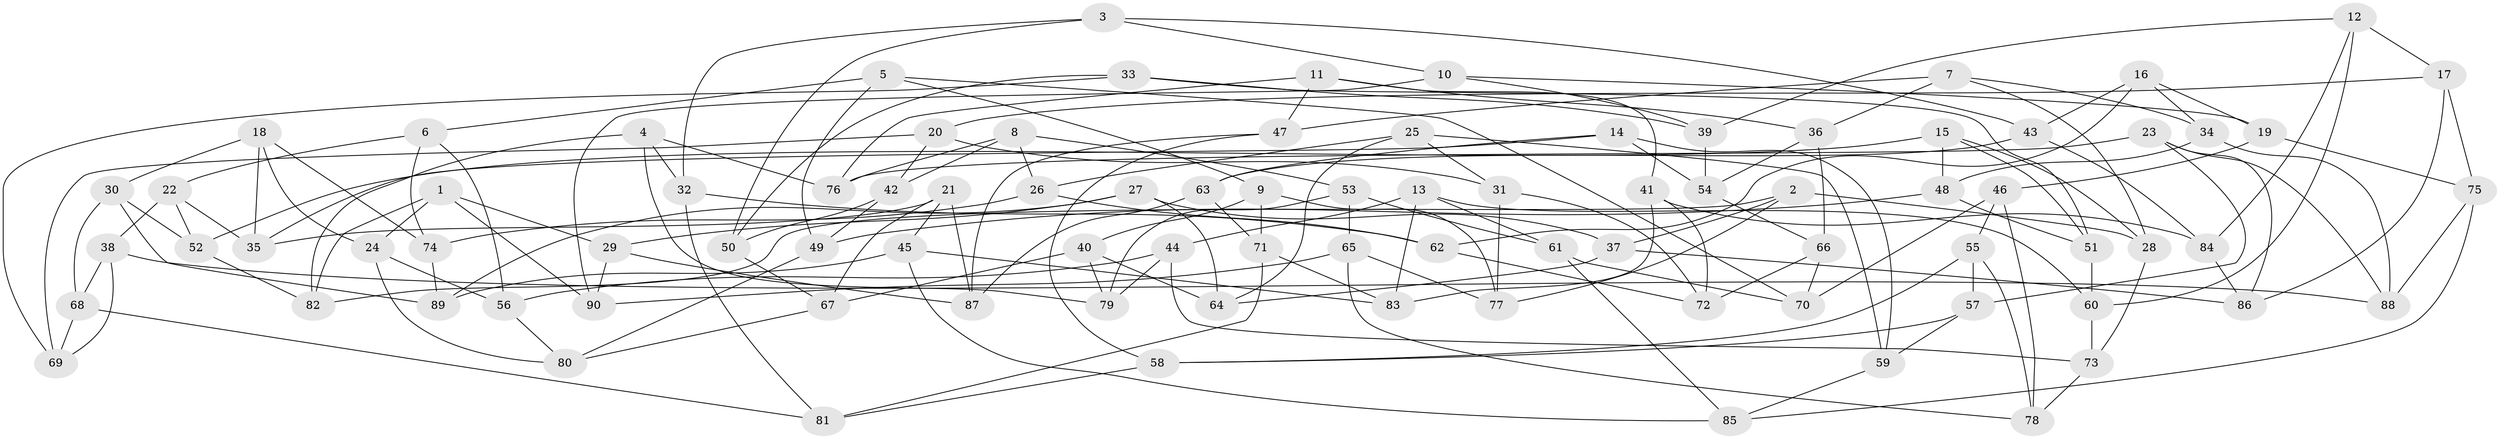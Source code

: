 // coarse degree distribution, {4: 0.2545454545454545, 6: 0.4, 5: 0.23636363636363636, 3: 0.09090909090909091, 2: 0.01818181818181818}
// Generated by graph-tools (version 1.1) at 2025/38/03/04/25 23:38:11]
// undirected, 90 vertices, 180 edges
graph export_dot {
  node [color=gray90,style=filled];
  1;
  2;
  3;
  4;
  5;
  6;
  7;
  8;
  9;
  10;
  11;
  12;
  13;
  14;
  15;
  16;
  17;
  18;
  19;
  20;
  21;
  22;
  23;
  24;
  25;
  26;
  27;
  28;
  29;
  30;
  31;
  32;
  33;
  34;
  35;
  36;
  37;
  38;
  39;
  40;
  41;
  42;
  43;
  44;
  45;
  46;
  47;
  48;
  49;
  50;
  51;
  52;
  53;
  54;
  55;
  56;
  57;
  58;
  59;
  60;
  61;
  62;
  63;
  64;
  65;
  66;
  67;
  68;
  69;
  70;
  71;
  72;
  73;
  74;
  75;
  76;
  77;
  78;
  79;
  80;
  81;
  82;
  83;
  84;
  85;
  86;
  87;
  88;
  89;
  90;
  1 -- 29;
  1 -- 82;
  1 -- 24;
  1 -- 90;
  2 -- 28;
  2 -- 37;
  2 -- 82;
  2 -- 77;
  3 -- 10;
  3 -- 43;
  3 -- 32;
  3 -- 50;
  4 -- 32;
  4 -- 76;
  4 -- 79;
  4 -- 82;
  5 -- 70;
  5 -- 9;
  5 -- 6;
  5 -- 49;
  6 -- 74;
  6 -- 22;
  6 -- 56;
  7 -- 28;
  7 -- 34;
  7 -- 47;
  7 -- 36;
  8 -- 42;
  8 -- 53;
  8 -- 76;
  8 -- 26;
  9 -- 40;
  9 -- 77;
  9 -- 71;
  10 -- 90;
  10 -- 39;
  10 -- 19;
  11 -- 36;
  11 -- 41;
  11 -- 47;
  11 -- 76;
  12 -- 39;
  12 -- 84;
  12 -- 17;
  12 -- 60;
  13 -- 60;
  13 -- 83;
  13 -- 61;
  13 -- 44;
  14 -- 59;
  14 -- 54;
  14 -- 35;
  14 -- 63;
  15 -- 52;
  15 -- 51;
  15 -- 48;
  15 -- 28;
  16 -- 19;
  16 -- 43;
  16 -- 62;
  16 -- 34;
  17 -- 75;
  17 -- 20;
  17 -- 86;
  18 -- 30;
  18 -- 24;
  18 -- 74;
  18 -- 35;
  19 -- 46;
  19 -- 75;
  20 -- 69;
  20 -- 42;
  20 -- 31;
  21 -- 87;
  21 -- 45;
  21 -- 67;
  21 -- 35;
  22 -- 38;
  22 -- 35;
  22 -- 52;
  23 -- 76;
  23 -- 86;
  23 -- 88;
  23 -- 57;
  24 -- 80;
  24 -- 56;
  25 -- 31;
  25 -- 59;
  25 -- 64;
  25 -- 26;
  26 -- 62;
  26 -- 74;
  27 -- 29;
  27 -- 64;
  27 -- 37;
  27 -- 89;
  28 -- 73;
  29 -- 87;
  29 -- 90;
  30 -- 89;
  30 -- 52;
  30 -- 68;
  31 -- 77;
  31 -- 72;
  32 -- 62;
  32 -- 81;
  33 -- 51;
  33 -- 39;
  33 -- 50;
  33 -- 69;
  34 -- 88;
  34 -- 48;
  36 -- 66;
  36 -- 54;
  37 -- 64;
  37 -- 86;
  38 -- 68;
  38 -- 88;
  38 -- 69;
  39 -- 54;
  40 -- 79;
  40 -- 64;
  40 -- 67;
  41 -- 84;
  41 -- 83;
  41 -- 72;
  42 -- 49;
  42 -- 50;
  43 -- 63;
  43 -- 84;
  44 -- 79;
  44 -- 73;
  44 -- 56;
  45 -- 85;
  45 -- 83;
  45 -- 89;
  46 -- 55;
  46 -- 70;
  46 -- 78;
  47 -- 58;
  47 -- 87;
  48 -- 49;
  48 -- 51;
  49 -- 80;
  50 -- 67;
  51 -- 60;
  52 -- 82;
  53 -- 65;
  53 -- 61;
  53 -- 79;
  54 -- 66;
  55 -- 58;
  55 -- 57;
  55 -- 78;
  56 -- 80;
  57 -- 58;
  57 -- 59;
  58 -- 81;
  59 -- 85;
  60 -- 73;
  61 -- 70;
  61 -- 85;
  62 -- 72;
  63 -- 87;
  63 -- 71;
  65 -- 78;
  65 -- 90;
  65 -- 77;
  66 -- 72;
  66 -- 70;
  67 -- 80;
  68 -- 69;
  68 -- 81;
  71 -- 83;
  71 -- 81;
  73 -- 78;
  74 -- 89;
  75 -- 85;
  75 -- 88;
  84 -- 86;
}
